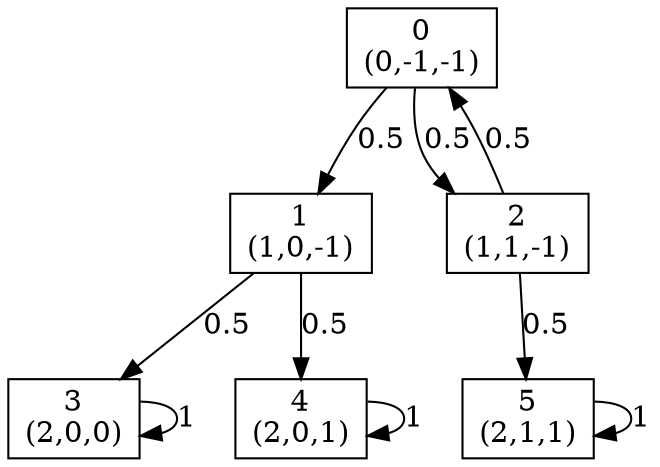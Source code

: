 digraph P {
node [shape=box];
0 -> 1 [ label="0.5" ];
0 -> 2 [ label="0.5" ];
1 -> 3 [ label="0.5" ];
1 -> 4 [ label="0.5" ];
2 -> 0 [ label="0.5" ];
2 -> 5 [ label="0.5" ];
3 -> 3 [ label="1" ];
4 -> 4 [ label="1" ];
5 -> 5 [ label="1" ];
0 [label="0\n(0,-1,-1)"];
1 [label="1\n(1,0,-1)"];
2 [label="2\n(1,1,-1)"];
3 [label="3\n(2,0,0)"];
4 [label="4\n(2,0,1)"];
5 [label="5\n(2,1,1)"];
}
